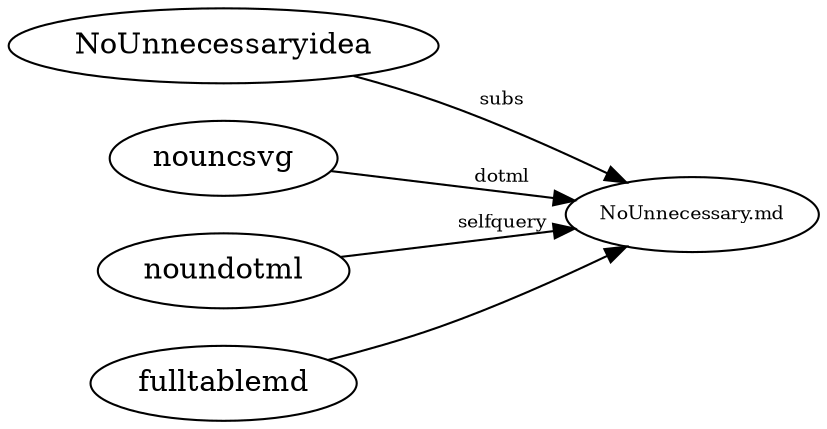 digraph g {compound="true";bgcolor="";fontcolor="";fontname="";fontsize="";label="";margin="";nodesep="";rankdir="LR";ranksep="";ratio="";size="";node[label="NoUnnecessary.md", color="",fillcolor="",fixedsize="",fontcolor="",fontname="",fontsize="9",height="",shape="",style="",URL="",width="",] {NoUnnecessary};node[label="NoUnnecessaryidea", color="",fillcolor="",fixedsize="",fontcolor="",fontname="",fontsize="",height="",shape="",style="",URL="",width="",] {NoUnnecessaryidea};edge[arrowhead="",arrowsize="",arrowtail="",constraint="",color="",decorate="",dir="",fontcolor="",fontname="",fontsize="9",headlabel="",headport="",label="subs",labeldistance="",labelfloat="",labelfontcolor="",labelfontname="",labelfontsize="",minlen="",samehead="",sametail="",style="",taillabel="",tailport="",URL="",lhead="",ltail=""] NoUnnecessaryidea -> NoUnnecessary;node[label="nouncsvg", color="",fillcolor="",fixedsize="",fontcolor="",fontname="",fontsize="",height="",shape="",style="",URL="",width="",] {nouncsvg};edge[arrowhead="",arrowsize="",arrowtail="",constraint="",color="",decorate="",dir="",fontcolor="",fontname="",fontsize="9",headlabel="",headport="",label="dotml",labeldistance="",labelfloat="",labelfontcolor="",labelfontname="",labelfontsize="",minlen="",samehead="",sametail="",style="",taillabel="",tailport="",URL="",lhead="",ltail=""] nouncsvg -> NoUnnecessary;node[label="noundotml", color="",fillcolor="",fixedsize="",fontcolor="",fontname="",fontsize="",height="",shape="",style="",URL="",width="",] {noundotml};edge[arrowhead="",arrowsize="",arrowtail="",constraint="",color="",decorate="",dir="",fontcolor="",fontname="",fontsize="9",headlabel="",headport="",label="selfquery",labeldistance="",labelfloat="",labelfontcolor="",labelfontname="",labelfontsize="",minlen="",samehead="",sametail="",style="",taillabel="",tailport="",URL="",lhead="",ltail=""] noundotml -> NoUnnecessary;node[label="fulltablemd", color="",fillcolor="",fixedsize="",fontcolor="",fontname="",fontsize="",height="",shape="",style="",URL="",width="",] {fulltablemd};edge[arrowhead="",arrowsize="",arrowtail="",constraint="",color="",decorate="",dir="",fontcolor="",fontname="",fontsize="9",headlabel="",headport="",label="",labeldistance="",labelfloat="",labelfontcolor="",labelfontname="",labelfontsize="",minlen="",samehead="",sametail="",style="",taillabel="",tailport="",URL="",lhead="",ltail=""] fulltablemd -> NoUnnecessary;}
                    
